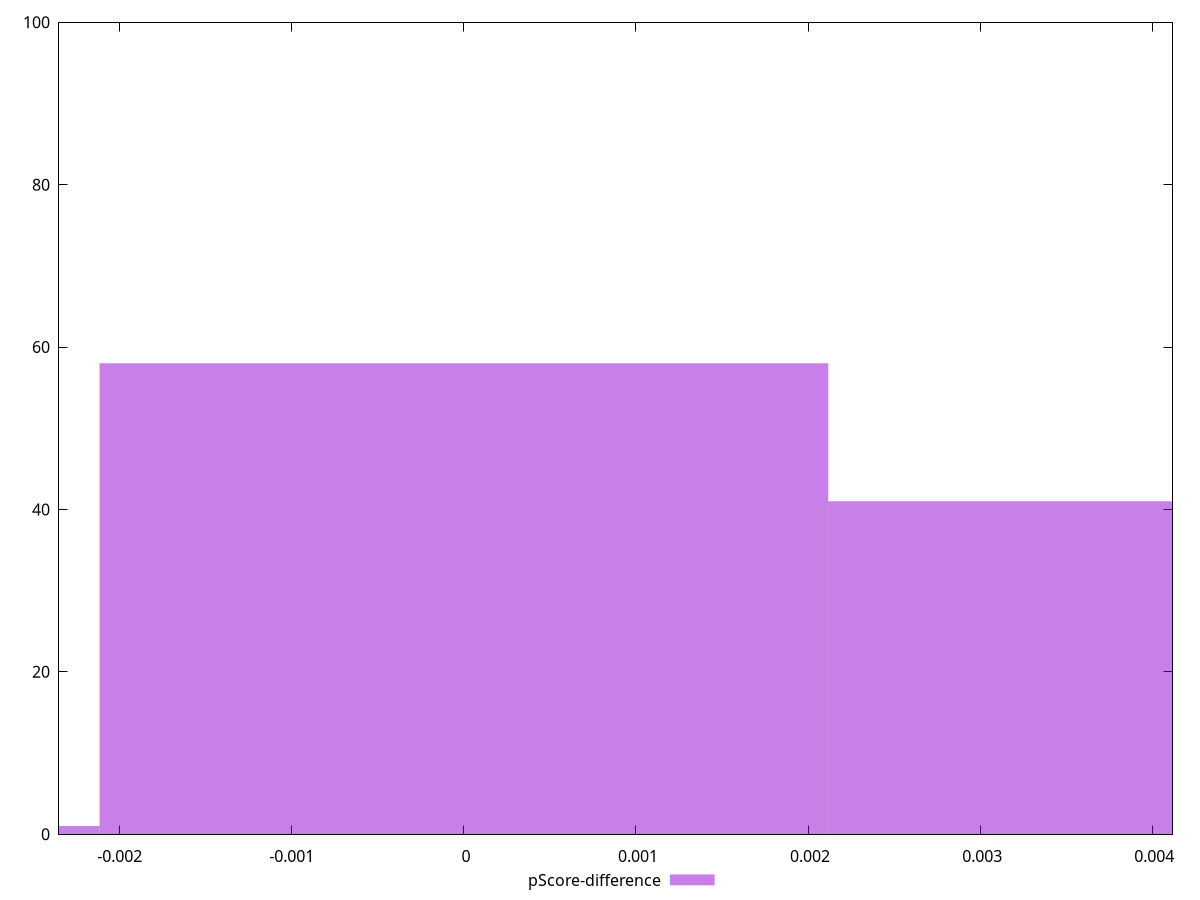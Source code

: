 reset

$pScoreDifference <<EOF
0 58
0.004234585383056624 41
-0.004234585383056624 1
EOF

set key outside below
set boxwidth 0.004234585383056624
set xrange [-0.002352941176470613:0.004117647058823504]
set yrange [0:100]
set trange [0:100]
set style fill transparent solid 0.5 noborder
set terminal svg size 640, 490 enhanced background rgb 'white'
set output "report_00011_2021-02-09T10:53:21.242Z/uses-webp-images/samples/pages/pScore-difference/histogram.svg"

plot $pScoreDifference title "pScore-difference" with boxes

reset
